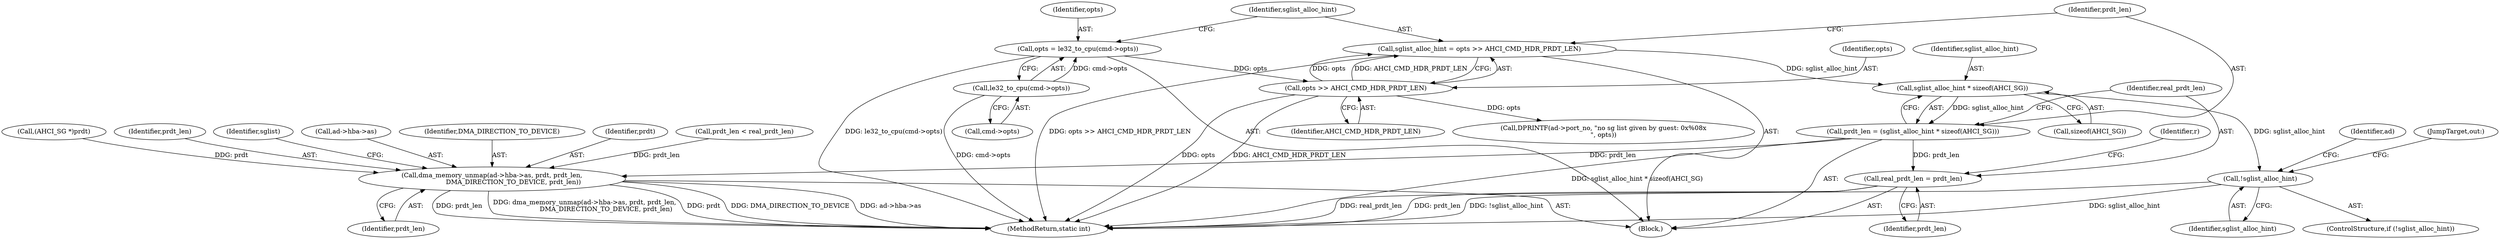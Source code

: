 digraph "0_qemu_3251bdcf1c67427d964517053c3d185b46e618e8@API" {
"1000131" [label="(Call,sglist_alloc_hint * sizeof(AHCI_SG))"];
"1000123" [label="(Call,sglist_alloc_hint = opts >> AHCI_CMD_HDR_PRDT_LEN)"];
"1000125" [label="(Call,opts >> AHCI_CMD_HDR_PRDT_LEN)"];
"1000116" [label="(Call,opts = le32_to_cpu(cmd->opts))"];
"1000118" [label="(Call,le32_to_cpu(cmd->opts))"];
"1000129" [label="(Call,prdt_len = (sglist_alloc_hint * sizeof(AHCI_SG)))"];
"1000136" [label="(Call,real_prdt_len = prdt_len)"];
"1000319" [label="(Call,dma_memory_unmap(ad->hba->as, prdt, prdt_len,\n                     DMA_DIRECTION_TO_DEVICE, prdt_len))"];
"1000174" [label="(Call,!sglist_alloc_hint)"];
"1000175" [label="(Identifier,sglist_alloc_hint)"];
"1000318" [label="(JumpTarget,out:)"];
"1000177" [label="(Call,DPRINTF(ad->port_no, \"no sg list given by guest: 0x%08x\n\", opts))"];
"1000126" [label="(Identifier,opts)"];
"1000127" [label="(Identifier,AHCI_CMD_HDR_PRDT_LEN)"];
"1000136" [label="(Call,real_prdt_len = prdt_len)"];
"1000116" [label="(Call,opts = le32_to_cpu(cmd->opts))"];
"1000138" [label="(Identifier,prdt_len)"];
"1000358" [label="(MethodReturn,static int)"];
"1000118" [label="(Call,le32_to_cpu(cmd->opts))"];
"1000137" [label="(Identifier,real_prdt_len)"];
"1000325" [label="(Identifier,prdt)"];
"1000328" [label="(Identifier,prdt_len)"];
"1000187" [label="(Call,prdt_len < real_prdt_len)"];
"1000173" [label="(ControlStructure,if (!sglist_alloc_hint))"];
"1000119" [label="(Call,cmd->opts)"];
"1000123" [label="(Call,sglist_alloc_hint = opts >> AHCI_CMD_HDR_PRDT_LEN)"];
"1000319" [label="(Call,dma_memory_unmap(ad->hba->as, prdt, prdt_len,\n                     DMA_DIRECTION_TO_DEVICE, prdt_len))"];
"1000209" [label="(Call,(AHCI_SG *)prdt)"];
"1000131" [label="(Call,sglist_alloc_hint * sizeof(AHCI_SG))"];
"1000326" [label="(Identifier,prdt_len)"];
"1000117" [label="(Identifier,opts)"];
"1000129" [label="(Call,prdt_len = (sglist_alloc_hint * sizeof(AHCI_SG)))"];
"1000174" [label="(Call,!sglist_alloc_hint)"];
"1000130" [label="(Identifier,prdt_len)"];
"1000330" [label="(Identifier,sglist)"];
"1000320" [label="(Call,ad->hba->as)"];
"1000132" [label="(Identifier,sglist_alloc_hint)"];
"1000327" [label="(Identifier,DMA_DIRECTION_TO_DEVICE)"];
"1000125" [label="(Call,opts >> AHCI_CMD_HDR_PRDT_LEN)"];
"1000124" [label="(Identifier,sglist_alloc_hint)"];
"1000179" [label="(Identifier,ad)"];
"1000133" [label="(Call,sizeof(AHCI_SG))"];
"1000108" [label="(Block,)"];
"1000144" [label="(Identifier,r)"];
"1000131" -> "1000129"  [label="AST: "];
"1000131" -> "1000133"  [label="CFG: "];
"1000132" -> "1000131"  [label="AST: "];
"1000133" -> "1000131"  [label="AST: "];
"1000129" -> "1000131"  [label="CFG: "];
"1000131" -> "1000129"  [label="DDG: sglist_alloc_hint"];
"1000123" -> "1000131"  [label="DDG: sglist_alloc_hint"];
"1000131" -> "1000174"  [label="DDG: sglist_alloc_hint"];
"1000123" -> "1000108"  [label="AST: "];
"1000123" -> "1000125"  [label="CFG: "];
"1000124" -> "1000123"  [label="AST: "];
"1000125" -> "1000123"  [label="AST: "];
"1000130" -> "1000123"  [label="CFG: "];
"1000123" -> "1000358"  [label="DDG: opts >> AHCI_CMD_HDR_PRDT_LEN"];
"1000125" -> "1000123"  [label="DDG: opts"];
"1000125" -> "1000123"  [label="DDG: AHCI_CMD_HDR_PRDT_LEN"];
"1000125" -> "1000127"  [label="CFG: "];
"1000126" -> "1000125"  [label="AST: "];
"1000127" -> "1000125"  [label="AST: "];
"1000125" -> "1000358"  [label="DDG: opts"];
"1000125" -> "1000358"  [label="DDG: AHCI_CMD_HDR_PRDT_LEN"];
"1000116" -> "1000125"  [label="DDG: opts"];
"1000125" -> "1000177"  [label="DDG: opts"];
"1000116" -> "1000108"  [label="AST: "];
"1000116" -> "1000118"  [label="CFG: "];
"1000117" -> "1000116"  [label="AST: "];
"1000118" -> "1000116"  [label="AST: "];
"1000124" -> "1000116"  [label="CFG: "];
"1000116" -> "1000358"  [label="DDG: le32_to_cpu(cmd->opts)"];
"1000118" -> "1000116"  [label="DDG: cmd->opts"];
"1000118" -> "1000119"  [label="CFG: "];
"1000119" -> "1000118"  [label="AST: "];
"1000118" -> "1000358"  [label="DDG: cmd->opts"];
"1000129" -> "1000108"  [label="AST: "];
"1000130" -> "1000129"  [label="AST: "];
"1000137" -> "1000129"  [label="CFG: "];
"1000129" -> "1000358"  [label="DDG: sglist_alloc_hint * sizeof(AHCI_SG)"];
"1000129" -> "1000136"  [label="DDG: prdt_len"];
"1000129" -> "1000319"  [label="DDG: prdt_len"];
"1000136" -> "1000108"  [label="AST: "];
"1000136" -> "1000138"  [label="CFG: "];
"1000137" -> "1000136"  [label="AST: "];
"1000138" -> "1000136"  [label="AST: "];
"1000144" -> "1000136"  [label="CFG: "];
"1000136" -> "1000358"  [label="DDG: prdt_len"];
"1000136" -> "1000358"  [label="DDG: real_prdt_len"];
"1000319" -> "1000108"  [label="AST: "];
"1000319" -> "1000328"  [label="CFG: "];
"1000320" -> "1000319"  [label="AST: "];
"1000325" -> "1000319"  [label="AST: "];
"1000326" -> "1000319"  [label="AST: "];
"1000327" -> "1000319"  [label="AST: "];
"1000328" -> "1000319"  [label="AST: "];
"1000330" -> "1000319"  [label="CFG: "];
"1000319" -> "1000358"  [label="DDG: prdt_len"];
"1000319" -> "1000358"  [label="DDG: dma_memory_unmap(ad->hba->as, prdt, prdt_len,\n                     DMA_DIRECTION_TO_DEVICE, prdt_len)"];
"1000319" -> "1000358"  [label="DDG: prdt"];
"1000319" -> "1000358"  [label="DDG: DMA_DIRECTION_TO_DEVICE"];
"1000319" -> "1000358"  [label="DDG: ad->hba->as"];
"1000209" -> "1000319"  [label="DDG: prdt"];
"1000187" -> "1000319"  [label="DDG: prdt_len"];
"1000174" -> "1000173"  [label="AST: "];
"1000174" -> "1000175"  [label="CFG: "];
"1000175" -> "1000174"  [label="AST: "];
"1000179" -> "1000174"  [label="CFG: "];
"1000318" -> "1000174"  [label="CFG: "];
"1000174" -> "1000358"  [label="DDG: !sglist_alloc_hint"];
"1000174" -> "1000358"  [label="DDG: sglist_alloc_hint"];
}
